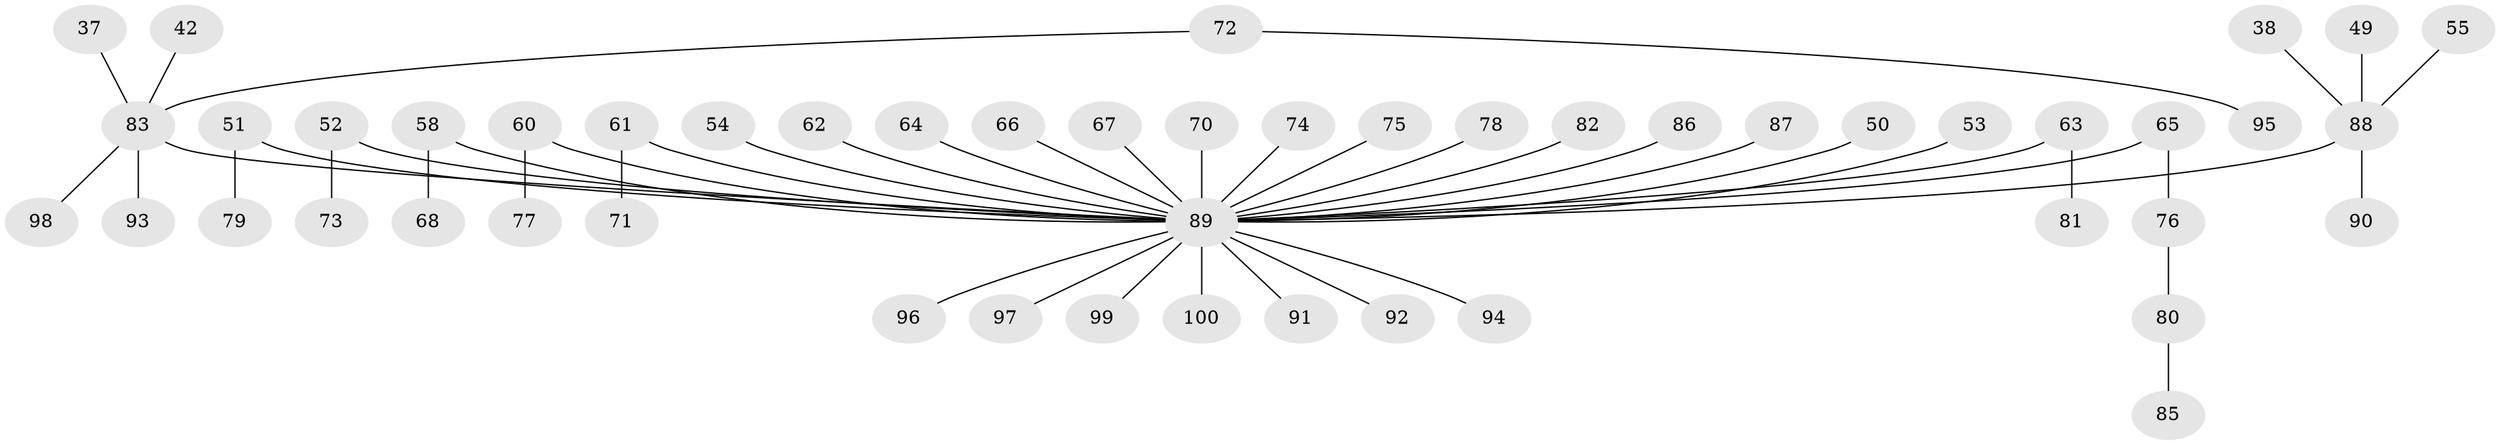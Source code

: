 // original degree distribution, {10: 0.01, 3: 0.13, 5: 0.04, 7: 0.01, 2: 0.29, 4: 0.04, 1: 0.48}
// Generated by graph-tools (version 1.1) at 2025/56/03/04/25 21:56:44]
// undirected, 50 vertices, 49 edges
graph export_dot {
graph [start="1"]
  node [color=gray90,style=filled];
  37;
  38;
  42;
  49;
  50;
  51;
  52;
  53;
  54;
  55;
  58;
  60 [super="+39+48"];
  61;
  62;
  63;
  64;
  65 [super="+16+23"];
  66;
  67;
  68;
  70;
  71;
  72;
  73;
  74;
  75;
  76;
  77;
  78;
  79;
  80;
  81;
  82;
  83 [super="+35+41+43+57"];
  85;
  86;
  87;
  88 [super="+84+19"];
  89 [super="+33+69+30+32+45+59"];
  90;
  91;
  92;
  93;
  94;
  95;
  96;
  97;
  98;
  99;
  100;
  37 -- 83;
  38 -- 88;
  42 -- 83;
  49 -- 88;
  50 -- 89;
  51 -- 79;
  51 -- 89;
  52 -- 73;
  52 -- 89;
  53 -- 89;
  54 -- 89;
  55 -- 88;
  58 -- 68;
  58 -- 89;
  60 -- 77;
  60 -- 89;
  61 -- 71;
  61 -- 89;
  62 -- 89;
  63 -- 81;
  63 -- 89;
  64 -- 89;
  65 -- 76;
  65 -- 89;
  66 -- 89;
  67 -- 89;
  70 -- 89;
  72 -- 95;
  72 -- 83;
  74 -- 89;
  75 -- 89;
  76 -- 80;
  78 -- 89;
  80 -- 85;
  82 -- 89;
  83 -- 98;
  83 -- 93;
  83 -- 89;
  86 -- 89;
  87 -- 89;
  88 -- 90;
  88 -- 89;
  89 -- 91;
  89 -- 100;
  89 -- 92;
  89 -- 94;
  89 -- 96;
  89 -- 97;
  89 -- 99;
}
